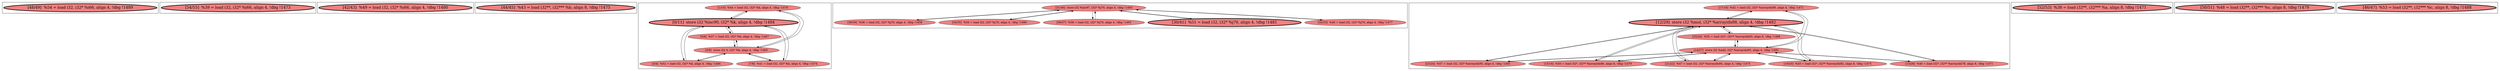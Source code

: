 
digraph G {





subgraph cluster9 {


node2663 [penwidth=3.0,fontsize=20,fillcolor=lightcoral,label="[48/49]  %54 = load i32, i32* %i66, align 4, !dbg !1489",shape=ellipse,style=filled ]



}

subgraph cluster8 {


node2662 [penwidth=3.0,fontsize=20,fillcolor=lightcoral,label="[54/55]  %39 = load i32, i32* %i66, align 4, !dbg !1473",shape=ellipse,style=filled ]



}

subgraph cluster7 {


node2661 [penwidth=3.0,fontsize=20,fillcolor=lightcoral,label="[42/43]  %49 = load i32, i32* %i66, align 4, !dbg !1480",shape=ellipse,style=filled ]



}

subgraph cluster6 {


node2660 [penwidth=3.0,fontsize=20,fillcolor=lightcoral,label="[44/45]  %43 = load i32**, i32*** %b, align 8, !dbg !1475",shape=ellipse,style=filled ]



}

subgraph cluster0 {


node2641 [fillcolor=lightcoral,label="[1/10]  %44 = load i32, i32* %k, align 4, !dbg !1476",shape=ellipse,style=filled ]
node2640 [penwidth=3.0,fontsize=20,fillcolor=lightcoral,label="[0/11]  store i32 %inc90, i32* %k, align 4, !dbg !1484",shape=ellipse,style=filled ]
node2639 [fillcolor=lightcoral,label="[3/4]  %52 = load i32, i32* %k, align 4, !dbg !1484",shape=ellipse,style=filled ]
node2636 [fillcolor=lightcoral,label="[7/8]  %41 = load i32, i32* %k, align 4, !dbg !1474",shape=ellipse,style=filled ]
node2638 [fillcolor=lightcoral,label="[2/9]  store i32 0, i32* %k, align 4, !dbg !1465",shape=ellipse,style=filled ]
node2637 [fillcolor=lightcoral,label="[5/6]  %37 = load i32, i32* %k, align 4, !dbg !1467",shape=ellipse,style=filled ]

node2636->node2638 [ ]
node2638->node2637 [ ]
node2637->node2640 [ ]
node2640->node2637 [ ]
node2637->node2638 [ ]
node2636->node2640 [ ]
node2638->node2639 [ ]
node2640->node2641 [ ]
node2641->node2640 [ ]
node2638->node2636 [ ]
node2640->node2639 [ ]
node2639->node2640 [ ]
node2641->node2638 [ ]
node2640->node2636 [ ]
node2639->node2638 [ ]
node2638->node2641 [ ]


}

subgraph cluster5 {


node2659 [fillcolor=lightcoral,label="[31/40]  store i32 %inc97, i32* %j70, align 4, !dbg !1493",shape=ellipse,style=filled ]
node2658 [fillcolor=lightcoral,label="[36/37]  %58 = load i32, i32* %j70, align 4, !dbg !1493",shape=ellipse,style=filled ]
node2657 [penwidth=3.0,fontsize=20,fillcolor=lightcoral,label="[30/41]  %51 = load i32, i32* %j70, align 4, !dbg !1481",shape=ellipse,style=filled ]
node2656 [fillcolor=lightcoral,label="[32/33]  %46 = load i32, i32* %j70, align 4, !dbg !1477",shape=ellipse,style=filled ]
node2654 [fillcolor=lightcoral,label="[38/39]  %36 = load i32, i32* %j70, align 4, !dbg !1458",shape=ellipse,style=filled ]
node2655 [fillcolor=lightcoral,label="[34/35]  %56 = load i32, i32* %j70, align 4, !dbg !1490",shape=ellipse,style=filled ]

node2658->node2659 [ ]
node2659->node2658 [ ]
node2657->node2659 [ ]
node2655->node2659 [ ]
node2659->node2655 [ ]
node2656->node2659 [ ]
node2654->node2659 [ ]
node2659->node2654 [ ]
node2659->node2657 [ ]
node2659->node2656 [ ]


}

subgraph cluster1 {


node2650 [fillcolor=lightcoral,label="[17/18]  %42 = load i32, i32* %arrayidx80, align 4, !dbg !1471",shape=ellipse,style=filled ]
node2648 [fillcolor=lightcoral,label="[13/28]  %40 = load i32*, i32** %arrayidx78, align 8, !dbg !1471",shape=ellipse,style=filled ]
node2643 [fillcolor=lightcoral,label="[23/24]  %57 = load i32, i32* %arrayidx95, align 4, !dbg !1491",shape=ellipse,style=filled ]
node2649 [fillcolor=lightcoral,label="[15/16]  %50 = load i32*, i32** %arrayidx86, align 8, !dbg !1479",shape=ellipse,style=filled ]
node2645 [fillcolor=lightcoral,label="[21/22]  %47 = load i32, i32* %arrayidx84, align 4, !dbg !1475",shape=ellipse,style=filled ]
node2644 [penwidth=3.0,fontsize=20,fillcolor=lightcoral,label="[12/29]  store i32 %mul, i32* %arrayidx88, align 4, !dbg !1482",shape=ellipse,style=filled ]
node2646 [fillcolor=lightcoral,label="[19/20]  %45 = load i32*, i32** %arrayidx82, align 8, !dbg !1475",shape=ellipse,style=filled ]
node2642 [fillcolor=lightcoral,label="[25/26]  %55 = load i32*, i32** %arrayidx93, align 8, !dbg !1488",shape=ellipse,style=filled ]
node2647 [fillcolor=lightcoral,label="[14/27]  store i32 %add, i32* %arrayidx95, align 4, !dbg !1491",shape=ellipse,style=filled ]

node2648->node2644 [ ]
node2645->node2647 [ ]
node2644->node2648 [ ]
node2646->node2644 [ ]
node2644->node2646 [ ]
node2645->node2644 [ ]
node2644->node2645 [ ]
node2643->node2647 [ ]
node2646->node2647 [ ]
node2647->node2648 [ ]
node2647->node2646 [ ]
node2649->node2644 [ ]
node2642->node2647 [ ]
node2644->node2650 [ ]
node2649->node2647 [ ]
node2647->node2649 [ ]
node2644->node2643 [ ]
node2647->node2643 [ ]
node2648->node2647 [ ]
node2644->node2649 [ ]
node2644->node2642 [ ]
node2650->node2644 [ ]
node2650->node2647 [ ]
node2642->node2644 [ ]
node2647->node2645 [ ]
node2643->node2644 [ ]
node2647->node2650 [ ]
node2647->node2642 [ ]


}

subgraph cluster2 {


node2651 [penwidth=3.0,fontsize=20,fillcolor=lightcoral,label="[52/53]  %38 = load i32**, i32*** %a, align 8, !dbg !1471",shape=ellipse,style=filled ]



}

subgraph cluster3 {


node2652 [penwidth=3.0,fontsize=20,fillcolor=lightcoral,label="[50/51]  %48 = load i32**, i32*** %c, align 8, !dbg !1479",shape=ellipse,style=filled ]



}

subgraph cluster4 {


node2653 [penwidth=3.0,fontsize=20,fillcolor=lightcoral,label="[46/47]  %53 = load i32**, i32*** %c, align 8, !dbg !1488",shape=ellipse,style=filled ]



}

}
